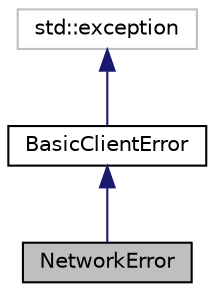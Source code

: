 digraph "NetworkError"
{
 // LATEX_PDF_SIZE
  edge [fontname="Helvetica",fontsize="10",labelfontname="Helvetica",labelfontsize="10"];
  node [fontname="Helvetica",fontsize="10",shape=record];
  Node1 [label="NetworkError",height=0.2,width=0.4,color="black", fillcolor="grey75", style="filled", fontcolor="black",tooltip="Исключение для сетевых ошибок."];
  Node2 -> Node1 [dir="back",color="midnightblue",fontsize="10",style="solid"];
  Node2 [label="BasicClientError",height=0.2,width=0.4,color="black", fillcolor="white", style="filled",URL="$classBasicClientError.html",tooltip="Базовый класс для клиентских ошибок."];
  Node3 -> Node2 [dir="back",color="midnightblue",fontsize="10",style="solid"];
  Node3 [label="std::exception",height=0.2,width=0.4,color="grey75", fillcolor="white", style="filled",tooltip=" "];
}

